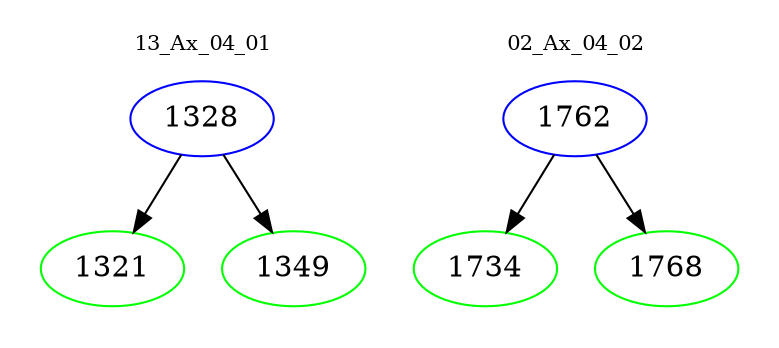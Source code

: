 digraph{
subgraph cluster_0 {
color = white
label = "13_Ax_04_01";
fontsize=10;
T0_1328 [label="1328", color="blue"]
T0_1328 -> T0_1321 [color="black"]
T0_1321 [label="1321", color="green"]
T0_1328 -> T0_1349 [color="black"]
T0_1349 [label="1349", color="green"]
}
subgraph cluster_1 {
color = white
label = "02_Ax_04_02";
fontsize=10;
T1_1762 [label="1762", color="blue"]
T1_1762 -> T1_1734 [color="black"]
T1_1734 [label="1734", color="green"]
T1_1762 -> T1_1768 [color="black"]
T1_1768 [label="1768", color="green"]
}
}
